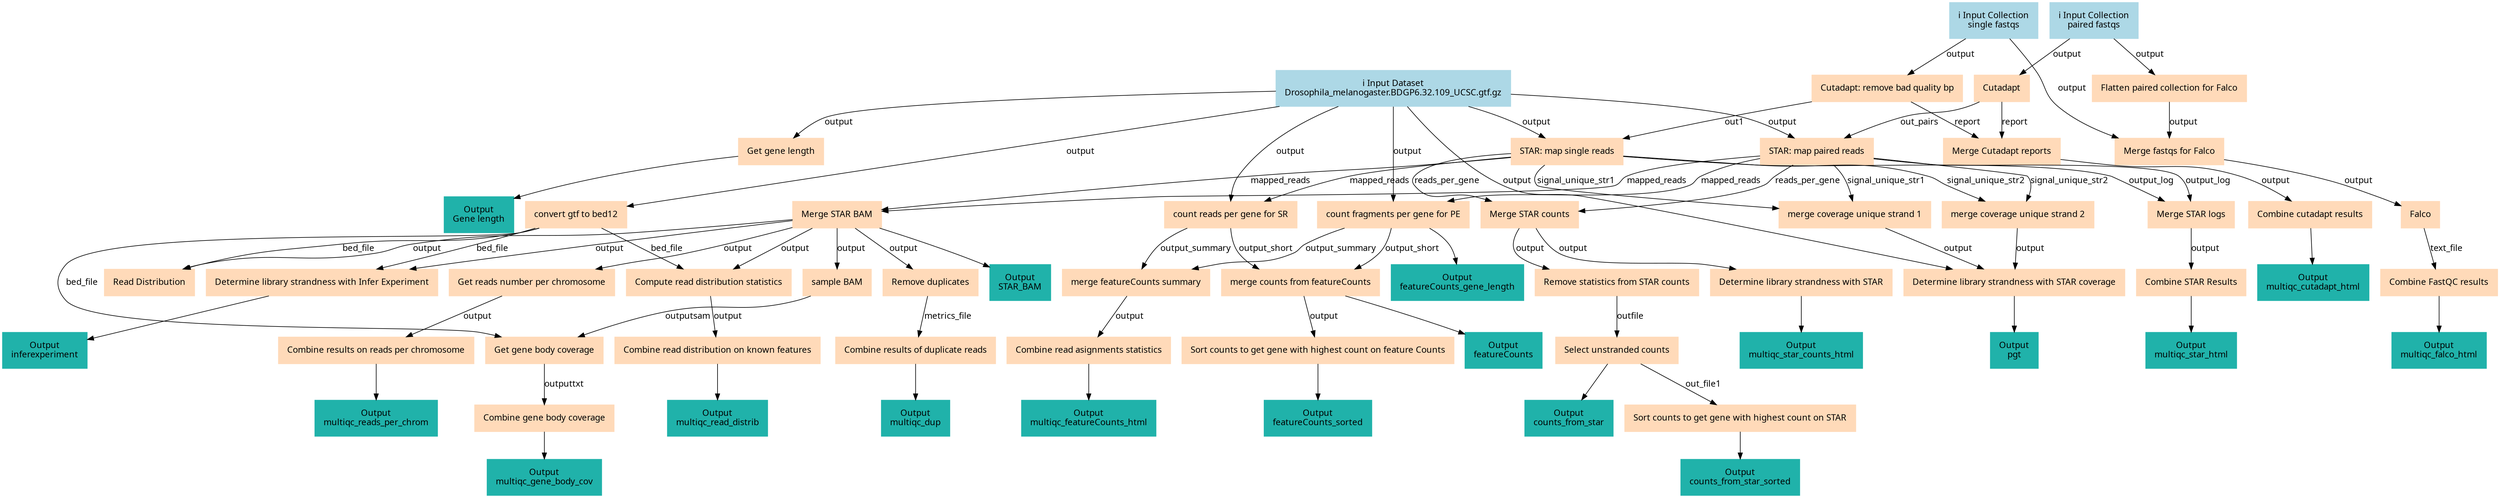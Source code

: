 digraph main {
  node [fontname="Atkinson Hyperlegible", shape=box, color=white,style=filled,color=peachpuff,margin="0.2,0.2"];
  edge [fontname="Atkinson Hyperlegible"];
  0[color=lightblue,label="ℹ️ Input Collection\nsingle fastqs"]
  1[color=lightblue,label="ℹ️ Input Collection\npaired fastqs"]
  2[color=lightblue,label="ℹ️ Input Dataset\nDrosophila_melanogaster.BDGP6.32.109_UCSC.gtf.gz"]
  3[label="Cutadapt: remove bad quality bp"]
  0 -> 3 [label="output"]
  4[label="Flatten paired collection for Falco"]
  1 -> 4 [label="output"]
  5[label="Cutadapt"]
  1 -> 5 [label="output"]
  6[label="Get gene length"]
  2 -> 6 [label="output"]
  k077640ccedbb41859eb1d11b522774af[color=lightseagreen,label="Output\nGene length"]
  6 -> k077640ccedbb41859eb1d11b522774af
  7[label="convert gtf to bed12"]
  2 -> 7 [label="output"]
  8[label="STAR: map single reads"]
  2 -> 8 [label="output"]
  3 -> 8 [label="out1"]
  9[label="Merge fastqs for Falco"]
  4 -> 9 [label="output"]
  0 -> 9 [label="output"]
  10[label="Merge Cutadapt reports"]
  5 -> 10 [label="report"]
  3 -> 10 [label="report"]
  11[label="STAR: map paired reads"]
  2 -> 11 [label="output"]
  5 -> 11 [label="out_pairs"]
  12[label="count reads per gene for SR"]
  8 -> 12 [label="mapped_reads"]
  2 -> 12 [label="output"]
  13[label="Falco"]
  9 -> 13 [label="output"]
  14[label="Combine cutadapt results"]
  10 -> 14 [label="output"]
  kcab760db5c9d4a3cb768998bfbac6b57[color=lightseagreen,label="Output\nmultiqc_cutadapt_html"]
  14 -> kcab760db5c9d4a3cb768998bfbac6b57
  15[label="Merge STAR logs"]
  11 -> 15 [label="output_log"]
  8 -> 15 [label="output_log"]
  16[label="Merge STAR counts"]
  8 -> 16 [label="reads_per_gene"]
  11 -> 16 [label="reads_per_gene"]
  17[label="count fragments per gene for PE"]
  11 -> 17 [label="mapped_reads"]
  2 -> 17 [label="output"]
  k1527b5d7168149349d9e3a5f86ae0fee[color=lightseagreen,label="Output\nfeatureCounts_gene_length"]
  17 -> k1527b5d7168149349d9e3a5f86ae0fee
  18[label="Merge STAR BAM"]
  11 -> 18 [label="mapped_reads"]
  8 -> 18 [label="mapped_reads"]
  k802017f4fb1a4243b50d2ed46f746f11[color=lightseagreen,label="Output\nSTAR_BAM"]
  18 -> k802017f4fb1a4243b50d2ed46f746f11
  19[label="merge coverage unique strand 1"]
  8 -> 19 [label="signal_unique_str1"]
  11 -> 19 [label="signal_unique_str1"]
  20[label="merge coverage unique strand 2"]
  8 -> 20 [label="signal_unique_str2"]
  11 -> 20 [label="signal_unique_str2"]
  21[label="Combine FastQC results"]
  13 -> 21 [label="text_file"]
  k791893e66e6549feb71f4a7b6482e0ce[color=lightseagreen,label="Output\nmultiqc_falco_html"]
  21 -> k791893e66e6549feb71f4a7b6482e0ce
  22[label="Combine STAR Results"]
  15 -> 22 [label="output"]
  k204e3f6c6f5446f0b07c1f31113265e7[color=lightseagreen,label="Output\nmultiqc_star_html"]
  22 -> k204e3f6c6f5446f0b07c1f31113265e7
  23[label="Remove statistics from STAR counts"]
  16 -> 23 [label="output"]
  24[label="Determine library strandness with STAR"]
  16 -> 24 [label="output"]
  kfe7b84dd44664fe794a8408f4ac7ed1a[color=lightseagreen,label="Output\nmultiqc_star_counts_html"]
  24 -> kfe7b84dd44664fe794a8408f4ac7ed1a
  25[label="merge counts from featureCounts"]
  12 -> 25 [label="output_short"]
  17 -> 25 [label="output_short"]
  kc82388f8cb094fdf8a0e03cdad579f37[color=lightseagreen,label="Output\nfeatureCounts"]
  25 -> kc82388f8cb094fdf8a0e03cdad579f37
  26[label="merge featureCounts summary"]
  12 -> 26 [label="output_summary"]
  17 -> 26 [label="output_summary"]
  27[label="Determine library strandness with Infer Experiment"]
  18 -> 27 [label="output"]
  7 -> 27 [label="bed_file"]
  k940ec3ecdd2e4d50bbc4756945eb16b2[color=lightseagreen,label="Output\ninferexperiment"]
  27 -> k940ec3ecdd2e4d50bbc4756945eb16b2
  28[label="Read Distribution"]
  18 -> 28 [label="output"]
  7 -> 28 [label="bed_file"]
  29[label="Compute read distribution statistics"]
  18 -> 29 [label="output"]
  7 -> 29 [label="bed_file"]
  30[label="sample BAM"]
  18 -> 30 [label="output"]
  31[label="Get reads number per chromosome"]
  18 -> 31 [label="output"]
  32[label="Remove duplicates"]
  18 -> 32 [label="output"]
  33[label="Determine library strandness with STAR coverage"]
  19 -> 33 [label="output"]
  20 -> 33 [label="output"]
  2 -> 33 [label="output"]
  k89e1b05303c2467a95a0d2dc404670ec[color=lightseagreen,label="Output\npgt"]
  33 -> k89e1b05303c2467a95a0d2dc404670ec
  34[label="Select unstranded counts"]
  23 -> 34 [label="outfile"]
  kbce755beac3b43469ac51128a287bf00[color=lightseagreen,label="Output\ncounts_from_star"]
  34 -> kbce755beac3b43469ac51128a287bf00
  35[label="Sort counts to get gene with highest count on feature Counts"]
  25 -> 35 [label="output"]
  k6aeb4dd1445f4c66b1ce4bb8faac53db[color=lightseagreen,label="Output\nfeatureCounts_sorted"]
  35 -> k6aeb4dd1445f4c66b1ce4bb8faac53db
  36[label="Combine read asignments statistics"]
  26 -> 36 [label="output"]
  kfc72242af23c4ceb9a8b5280343ea5d6[color=lightseagreen,label="Output\nmultiqc_featureCounts_html"]
  36 -> kfc72242af23c4ceb9a8b5280343ea5d6
  37[label="Combine read distribution on known features"]
  29 -> 37 [label="output"]
  k07dca7320ac7432e9e612b77f921a23b[color=lightseagreen,label="Output\nmultiqc_read_distrib"]
  37 -> k07dca7320ac7432e9e612b77f921a23b
  38[label="Get gene body coverage"]
  30 -> 38 [label="outputsam"]
  7 -> 38 [label="bed_file"]
  39[label="Combine results on reads per chromosome"]
  31 -> 39 [label="output"]
  k7bfa8ae78ffd46a1a56e815ed2c9f1cf[color=lightseagreen,label="Output\nmultiqc_reads_per_chrom"]
  39 -> k7bfa8ae78ffd46a1a56e815ed2c9f1cf
  40[label="Combine results of duplicate reads"]
  32 -> 40 [label="metrics_file"]
  k66553d0fe851458b82c2f9b30e394bac[color=lightseagreen,label="Output\nmultiqc_dup"]
  40 -> k66553d0fe851458b82c2f9b30e394bac
  41[label="Sort counts to get gene with highest count on STAR"]
  34 -> 41 [label="out_file1"]
  k383df0080ccb4d6798dd33fa5e2db81e[color=lightseagreen,label="Output\ncounts_from_star_sorted"]
  41 -> k383df0080ccb4d6798dd33fa5e2db81e
  42[label="Combine gene body coverage"]
  38 -> 42 [label="outputtxt"]
  k8544ea5cfaf244c985d640658fc9b9eb[color=lightseagreen,label="Output\nmultiqc_gene_body_cov"]
  42 -> k8544ea5cfaf244c985d640658fc9b9eb
}